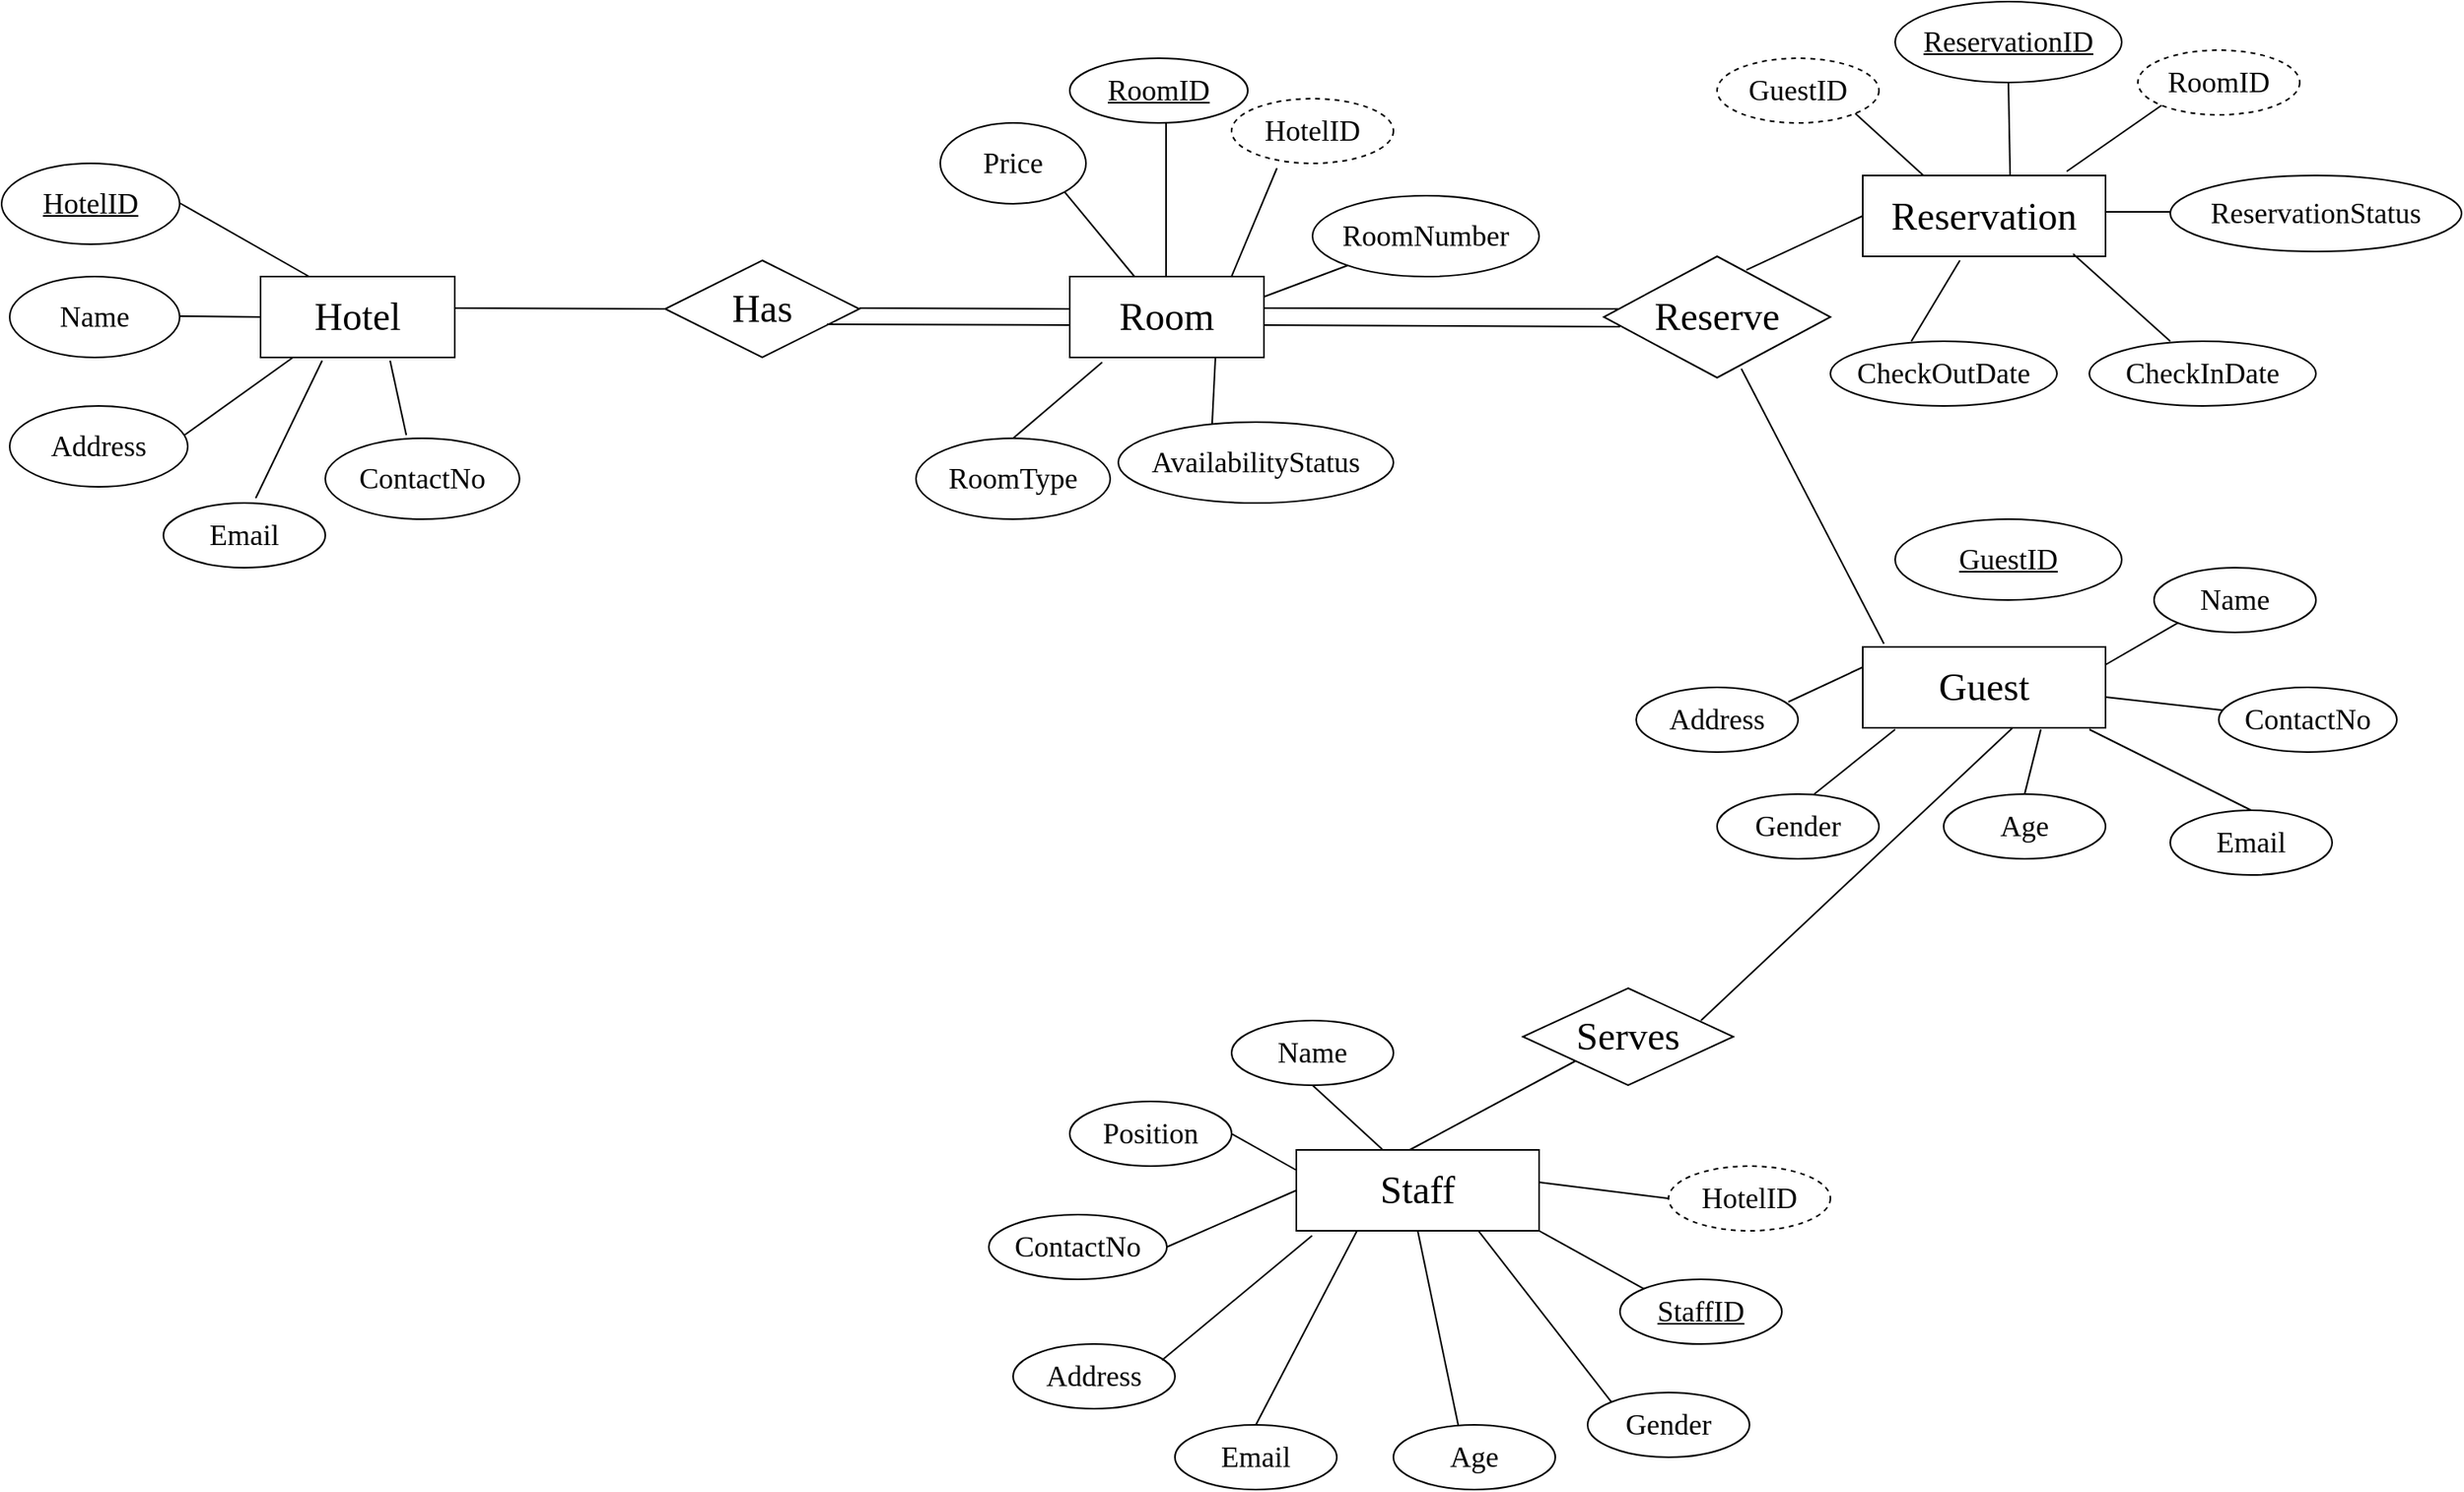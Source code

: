 <mxfile version="24.7.6">
  <diagram name="Page-1" id="jtvteJVmfs3ai3BGOIy0">
    <mxGraphModel dx="978" dy="1347" grid="1" gridSize="10" guides="1" tooltips="1" connect="1" arrows="1" fold="1" page="1" pageScale="1" pageWidth="1169" pageHeight="827" math="0" shadow="0">
      <root>
        <mxCell id="0" />
        <mxCell id="1" parent="0" />
        <mxCell id="dUWaoSSYVlly-yTtK20s-1" value="&lt;font style=&quot;font-size: 24px;&quot; face=&quot;Verdana&quot;&gt;Hotel&lt;/font&gt;" style="whiteSpace=wrap;html=1;align=center;" parent="1" vertex="1">
          <mxGeometry x="280" y="160" width="120" height="50" as="geometry" />
        </mxCell>
        <mxCell id="dUWaoSSYVlly-yTtK20s-2" value="&lt;font face=&quot;Verdana&quot; style=&quot;font-size: 18px;&quot;&gt;Name&lt;/font&gt;" style="ellipse;whiteSpace=wrap;html=1;align=center;" parent="1" vertex="1">
          <mxGeometry x="125" y="160" width="105" height="50" as="geometry" />
        </mxCell>
        <mxCell id="uV3Q8OEba61PmKA7GwV3-1" value="&lt;font style=&quot;font-size: 18px;&quot; face=&quot;Verdana&quot;&gt;HotelID&lt;/font&gt;" style="ellipse;whiteSpace=wrap;html=1;align=center;fontStyle=4;" vertex="1" parent="1">
          <mxGeometry x="120" y="90" width="110" height="50" as="geometry" />
        </mxCell>
        <mxCell id="uV3Q8OEba61PmKA7GwV3-2" value="&lt;font face=&quot;Verdana&quot; style=&quot;font-size: 18px;&quot;&gt;Address&lt;/font&gt;" style="ellipse;whiteSpace=wrap;html=1;align=center;" vertex="1" parent="1">
          <mxGeometry x="125" y="240" width="110" height="50" as="geometry" />
        </mxCell>
        <mxCell id="uV3Q8OEba61PmKA7GwV3-3" value="&lt;font style=&quot;font-size: 18px;&quot; face=&quot;Verdana&quot;&gt;Email&lt;/font&gt;" style="ellipse;whiteSpace=wrap;html=1;align=center;" vertex="1" parent="1">
          <mxGeometry x="220" y="300" width="100" height="40" as="geometry" />
        </mxCell>
        <mxCell id="uV3Q8OEba61PmKA7GwV3-4" value="&lt;font style=&quot;font-size: 18px;&quot; face=&quot;Verdana&quot;&gt;ContactNo&lt;/font&gt;" style="ellipse;whiteSpace=wrap;html=1;align=center;" vertex="1" parent="1">
          <mxGeometry x="320" y="260" width="120" height="50" as="geometry" />
        </mxCell>
        <mxCell id="uV3Q8OEba61PmKA7GwV3-7" value="" style="endArrow=none;html=1;rounded=0;entryX=0.25;entryY=0;entryDx=0;entryDy=0;" edge="1" parent="1" target="dUWaoSSYVlly-yTtK20s-1">
          <mxGeometry relative="1" as="geometry">
            <mxPoint x="230" y="114.5" as="sourcePoint" />
            <mxPoint x="390" y="114.5" as="targetPoint" />
          </mxGeometry>
        </mxCell>
        <mxCell id="uV3Q8OEba61PmKA7GwV3-8" value="" style="endArrow=none;html=1;rounded=0;entryX=0;entryY=0.5;entryDx=0;entryDy=0;" edge="1" parent="1" target="dUWaoSSYVlly-yTtK20s-1">
          <mxGeometry relative="1" as="geometry">
            <mxPoint x="230" y="184.5" as="sourcePoint" />
            <mxPoint x="390" y="184.5" as="targetPoint" />
          </mxGeometry>
        </mxCell>
        <mxCell id="uV3Q8OEba61PmKA7GwV3-9" value="" style="endArrow=none;html=1;rounded=0;exitX=0.982;exitY=0.36;exitDx=0;exitDy=0;exitPerimeter=0;entryX=0.167;entryY=1;entryDx=0;entryDy=0;entryPerimeter=0;" edge="1" parent="1" source="uV3Q8OEba61PmKA7GwV3-2" target="dUWaoSSYVlly-yTtK20s-1">
          <mxGeometry relative="1" as="geometry">
            <mxPoint x="370" y="220" as="sourcePoint" />
            <mxPoint x="530" y="220" as="targetPoint" />
          </mxGeometry>
        </mxCell>
        <mxCell id="uV3Q8OEba61PmKA7GwV3-10" value="" style="endArrow=none;html=1;rounded=0;exitX=0.57;exitY=-0.075;exitDx=0;exitDy=0;exitPerimeter=0;entryX=0.317;entryY=1.04;entryDx=0;entryDy=0;entryPerimeter=0;" edge="1" parent="1" source="uV3Q8OEba61PmKA7GwV3-3" target="dUWaoSSYVlly-yTtK20s-1">
          <mxGeometry relative="1" as="geometry">
            <mxPoint x="370" y="220" as="sourcePoint" />
            <mxPoint x="530" y="220" as="targetPoint" />
          </mxGeometry>
        </mxCell>
        <mxCell id="uV3Q8OEba61PmKA7GwV3-11" value="" style="endArrow=none;html=1;rounded=0;exitX=0.417;exitY=-0.04;exitDx=0;exitDy=0;exitPerimeter=0;entryX=0.667;entryY=1.04;entryDx=0;entryDy=0;entryPerimeter=0;" edge="1" parent="1" source="uV3Q8OEba61PmKA7GwV3-4" target="dUWaoSSYVlly-yTtK20s-1">
          <mxGeometry relative="1" as="geometry">
            <mxPoint x="370" y="220" as="sourcePoint" />
            <mxPoint x="530" y="220" as="targetPoint" />
          </mxGeometry>
        </mxCell>
        <mxCell id="uV3Q8OEba61PmKA7GwV3-12" value="&lt;font style=&quot;font-size: 24px;&quot; face=&quot;Verdana&quot;&gt;Has&lt;/font&gt;" style="shape=rhombus;perimeter=rhombusPerimeter;whiteSpace=wrap;html=1;align=center;" vertex="1" parent="1">
          <mxGeometry x="530" y="150" width="120" height="60" as="geometry" />
        </mxCell>
        <mxCell id="uV3Q8OEba61PmKA7GwV3-13" value="" style="endArrow=none;html=1;rounded=0;entryX=0;entryY=0.5;entryDx=0;entryDy=0;" edge="1" parent="1" target="uV3Q8OEba61PmKA7GwV3-12">
          <mxGeometry relative="1" as="geometry">
            <mxPoint x="400" y="179.5" as="sourcePoint" />
            <mxPoint x="530" y="180" as="targetPoint" />
          </mxGeometry>
        </mxCell>
        <mxCell id="uV3Q8OEba61PmKA7GwV3-14" value="" style="endArrow=none;html=1;rounded=0;" edge="1" parent="1">
          <mxGeometry relative="1" as="geometry">
            <mxPoint x="650" y="179.5" as="sourcePoint" />
            <mxPoint x="780" y="180" as="targetPoint" />
          </mxGeometry>
        </mxCell>
        <mxCell id="uV3Q8OEba61PmKA7GwV3-15" value="" style="endArrow=none;html=1;rounded=0;" edge="1" parent="1">
          <mxGeometry relative="1" as="geometry">
            <mxPoint x="630" y="189.5" as="sourcePoint" />
            <mxPoint x="780" y="190" as="targetPoint" />
          </mxGeometry>
        </mxCell>
        <mxCell id="uV3Q8OEba61PmKA7GwV3-16" value="&lt;font face=&quot;Verdana&quot;&gt;&lt;span style=&quot;font-size: 24px;&quot;&gt;Room&lt;/span&gt;&lt;/font&gt;" style="whiteSpace=wrap;html=1;align=center;" vertex="1" parent="1">
          <mxGeometry x="780" y="160" width="120" height="50" as="geometry" />
        </mxCell>
        <mxCell id="uV3Q8OEba61PmKA7GwV3-17" value="&lt;font style=&quot;font-size: 18px;&quot; face=&quot;Verdana&quot;&gt;RoomID&lt;/font&gt;" style="ellipse;whiteSpace=wrap;html=1;align=center;fontStyle=4;" vertex="1" parent="1">
          <mxGeometry x="780" y="25" width="110" height="40" as="geometry" />
        </mxCell>
        <mxCell id="uV3Q8OEba61PmKA7GwV3-18" value="&lt;font style=&quot;font-size: 18px;&quot; face=&quot;Verdana&quot;&gt;HotelID&lt;/font&gt;" style="ellipse;whiteSpace=wrap;html=1;align=center;dashed=1;" vertex="1" parent="1">
          <mxGeometry x="880" y="50" width="100" height="40" as="geometry" />
        </mxCell>
        <mxCell id="uV3Q8OEba61PmKA7GwV3-19" value="&lt;font face=&quot;Verdana&quot;&gt;&lt;span style=&quot;font-size: 18px;&quot;&gt;RoomType&lt;/span&gt;&lt;/font&gt;" style="ellipse;whiteSpace=wrap;html=1;align=center;" vertex="1" parent="1">
          <mxGeometry x="685" y="260" width="120" height="50" as="geometry" />
        </mxCell>
        <mxCell id="uV3Q8OEba61PmKA7GwV3-20" value="&lt;font face=&quot;Verdana&quot;&gt;&lt;span style=&quot;font-size: 18px;&quot;&gt;Price&lt;/span&gt;&lt;/font&gt;" style="ellipse;whiteSpace=wrap;html=1;align=center;" vertex="1" parent="1">
          <mxGeometry x="700" y="65" width="90" height="50" as="geometry" />
        </mxCell>
        <mxCell id="uV3Q8OEba61PmKA7GwV3-21" value="&lt;font style=&quot;font-size: 18px;&quot; face=&quot;Verdana&quot;&gt;AvailabilityStatus&lt;/font&gt;" style="ellipse;whiteSpace=wrap;html=1;align=center;" vertex="1" parent="1">
          <mxGeometry x="810" y="250" width="170" height="50" as="geometry" />
        </mxCell>
        <mxCell id="uV3Q8OEba61PmKA7GwV3-23" value="&lt;font style=&quot;font-size: 18px;&quot; face=&quot;Verdana&quot;&gt;RoomNumber&lt;/font&gt;" style="ellipse;whiteSpace=wrap;html=1;align=center;" vertex="1" parent="1">
          <mxGeometry x="930" y="110" width="140" height="50" as="geometry" />
        </mxCell>
        <mxCell id="uV3Q8OEba61PmKA7GwV3-24" value="" style="endArrow=none;html=1;rounded=0;exitX=1;exitY=1;exitDx=0;exitDy=0;" edge="1" parent="1" source="uV3Q8OEba61PmKA7GwV3-20">
          <mxGeometry relative="1" as="geometry">
            <mxPoint x="790" y="90" as="sourcePoint" />
            <mxPoint x="820" y="160" as="targetPoint" />
          </mxGeometry>
        </mxCell>
        <mxCell id="uV3Q8OEba61PmKA7GwV3-25" value="" style="endArrow=none;html=1;rounded=0;entryX=0.833;entryY=0;entryDx=0;entryDy=0;entryPerimeter=0;exitX=0.28;exitY=1.075;exitDx=0;exitDy=0;exitPerimeter=0;" edge="1" parent="1" source="uV3Q8OEba61PmKA7GwV3-18" target="uV3Q8OEba61PmKA7GwV3-16">
          <mxGeometry relative="1" as="geometry">
            <mxPoint x="910" y="110" as="sourcePoint" />
            <mxPoint x="940" y="180" as="targetPoint" />
          </mxGeometry>
        </mxCell>
        <mxCell id="uV3Q8OEba61PmKA7GwV3-26" value="" style="endArrow=none;html=1;rounded=0;" edge="1" parent="1">
          <mxGeometry relative="1" as="geometry">
            <mxPoint x="839.5" y="65" as="sourcePoint" />
            <mxPoint x="839.5" y="160" as="targetPoint" />
          </mxGeometry>
        </mxCell>
        <mxCell id="uV3Q8OEba61PmKA7GwV3-27" value="" style="endArrow=none;html=1;rounded=0;exitX=0.5;exitY=0;exitDx=0;exitDy=0;entryX=0.167;entryY=1.06;entryDx=0;entryDy=0;entryPerimeter=0;" edge="1" parent="1" source="uV3Q8OEba61PmKA7GwV3-19" target="uV3Q8OEba61PmKA7GwV3-16">
          <mxGeometry relative="1" as="geometry">
            <mxPoint x="710" y="200" as="sourcePoint" />
            <mxPoint x="870" y="200" as="targetPoint" />
          </mxGeometry>
        </mxCell>
        <mxCell id="uV3Q8OEba61PmKA7GwV3-28" value="" style="endArrow=none;html=1;rounded=0;entryX=0.75;entryY=1;entryDx=0;entryDy=0;exitX=0.341;exitY=0.02;exitDx=0;exitDy=0;exitPerimeter=0;" edge="1" parent="1" source="uV3Q8OEba61PmKA7GwV3-21" target="uV3Q8OEba61PmKA7GwV3-16">
          <mxGeometry relative="1" as="geometry">
            <mxPoint x="710" y="200" as="sourcePoint" />
            <mxPoint x="870" y="200" as="targetPoint" />
          </mxGeometry>
        </mxCell>
        <mxCell id="uV3Q8OEba61PmKA7GwV3-30" value="" style="endArrow=none;html=1;rounded=0;exitX=1;exitY=0.25;exitDx=0;exitDy=0;" edge="1" parent="1" source="uV3Q8OEba61PmKA7GwV3-16" target="uV3Q8OEba61PmKA7GwV3-23">
          <mxGeometry relative="1" as="geometry">
            <mxPoint x="920" y="179.5" as="sourcePoint" />
            <mxPoint x="1080" y="179.5" as="targetPoint" />
          </mxGeometry>
        </mxCell>
        <mxCell id="uV3Q8OEba61PmKA7GwV3-31" value="" style="endArrow=none;html=1;rounded=0;" edge="1" parent="1">
          <mxGeometry relative="1" as="geometry">
            <mxPoint x="900" y="179.5" as="sourcePoint" />
            <mxPoint x="1120" y="180" as="targetPoint" />
          </mxGeometry>
        </mxCell>
        <mxCell id="uV3Q8OEba61PmKA7GwV3-32" value="" style="endArrow=none;html=1;rounded=0;" edge="1" parent="1">
          <mxGeometry relative="1" as="geometry">
            <mxPoint x="900" y="190" as="sourcePoint" />
            <mxPoint x="1120" y="191" as="targetPoint" />
          </mxGeometry>
        </mxCell>
        <mxCell id="uV3Q8OEba61PmKA7GwV3-33" value="&lt;font face=&quot;Verdana&quot; style=&quot;font-size: 24px;&quot;&gt;Reserve&lt;/font&gt;" style="shape=rhombus;perimeter=rhombusPerimeter;whiteSpace=wrap;html=1;align=center;" vertex="1" parent="1">
          <mxGeometry x="1110" y="147.5" width="140" height="75" as="geometry" />
        </mxCell>
        <mxCell id="uV3Q8OEba61PmKA7GwV3-34" value="&lt;font face=&quot;Verdana&quot;&gt;&lt;span style=&quot;font-size: 24px;&quot;&gt;Reservation&lt;/span&gt;&lt;/font&gt;" style="whiteSpace=wrap;html=1;align=center;" vertex="1" parent="1">
          <mxGeometry x="1270" y="97.5" width="150" height="50" as="geometry" />
        </mxCell>
        <mxCell id="uV3Q8OEba61PmKA7GwV3-35" value="&lt;font style=&quot;font-size: 18px;&quot; face=&quot;Verdana&quot;&gt;ReservationID&lt;/font&gt;" style="ellipse;whiteSpace=wrap;html=1;align=center;fontStyle=4;" vertex="1" parent="1">
          <mxGeometry x="1290" y="-10" width="140" height="50" as="geometry" />
        </mxCell>
        <mxCell id="uV3Q8OEba61PmKA7GwV3-36" value="&lt;font style=&quot;font-size: 18px;&quot; face=&quot;Verdana&quot;&gt;GuestID&lt;/font&gt;" style="ellipse;whiteSpace=wrap;html=1;align=center;dashed=1;" vertex="1" parent="1">
          <mxGeometry x="1180" y="25" width="100" height="40" as="geometry" />
        </mxCell>
        <mxCell id="uV3Q8OEba61PmKA7GwV3-37" value="&lt;font style=&quot;font-size: 18px;&quot; face=&quot;Verdana&quot;&gt;RoomID&lt;/font&gt;" style="ellipse;whiteSpace=wrap;html=1;align=center;dashed=1;" vertex="1" parent="1">
          <mxGeometry x="1440" y="20" width="100" height="40" as="geometry" />
        </mxCell>
        <mxCell id="uV3Q8OEba61PmKA7GwV3-38" value="" style="endArrow=none;html=1;rounded=0;entryX=0.607;entryY=-0.01;entryDx=0;entryDy=0;entryPerimeter=0;" edge="1" parent="1" target="uV3Q8OEba61PmKA7GwV3-34">
          <mxGeometry relative="1" as="geometry">
            <mxPoint x="1360" y="40" as="sourcePoint" />
            <mxPoint x="1520" y="40" as="targetPoint" />
          </mxGeometry>
        </mxCell>
        <mxCell id="uV3Q8OEba61PmKA7GwV3-39" value="" style="endArrow=none;html=1;rounded=0;entryX=0.25;entryY=0;entryDx=0;entryDy=0;exitX=1;exitY=1;exitDx=0;exitDy=0;" edge="1" parent="1" source="uV3Q8OEba61PmKA7GwV3-36" target="uV3Q8OEba61PmKA7GwV3-34">
          <mxGeometry relative="1" as="geometry">
            <mxPoint x="1280" y="50" as="sourcePoint" />
            <mxPoint x="1440" y="50" as="targetPoint" />
          </mxGeometry>
        </mxCell>
        <mxCell id="uV3Q8OEba61PmKA7GwV3-40" value="" style="endArrow=none;html=1;rounded=0;entryX=0.84;entryY=-0.05;entryDx=0;entryDy=0;entryPerimeter=0;exitX=0;exitY=1;exitDx=0;exitDy=0;" edge="1" parent="1" source="uV3Q8OEba61PmKA7GwV3-37" target="uV3Q8OEba61PmKA7GwV3-34">
          <mxGeometry relative="1" as="geometry">
            <mxPoint x="1450" y="60" as="sourcePoint" />
            <mxPoint x="1610" y="60" as="targetPoint" />
          </mxGeometry>
        </mxCell>
        <mxCell id="uV3Q8OEba61PmKA7GwV3-41" value="" style="endArrow=none;html=1;rounded=0;entryX=0;entryY=0.5;entryDx=0;entryDy=0;exitX=0.629;exitY=0.113;exitDx=0;exitDy=0;exitPerimeter=0;" edge="1" parent="1" source="uV3Q8OEba61PmKA7GwV3-33" target="uV3Q8OEba61PmKA7GwV3-34">
          <mxGeometry relative="1" as="geometry">
            <mxPoint x="1190" y="160" as="sourcePoint" />
            <mxPoint x="1350" y="160" as="targetPoint" />
          </mxGeometry>
        </mxCell>
        <mxCell id="uV3Q8OEba61PmKA7GwV3-42" value="&lt;font style=&quot;font-size: 18px;&quot; face=&quot;Verdana&quot;&gt;ReservationStatus&lt;/font&gt;" style="ellipse;whiteSpace=wrap;html=1;align=center;" vertex="1" parent="1">
          <mxGeometry x="1460" y="97.5" width="180" height="47" as="geometry" />
        </mxCell>
        <mxCell id="uV3Q8OEba61PmKA7GwV3-43" value="&lt;font style=&quot;font-size: 18px;&quot; face=&quot;Verdana&quot;&gt;CheckInDate&lt;/font&gt;" style="ellipse;whiteSpace=wrap;html=1;align=center;" vertex="1" parent="1">
          <mxGeometry x="1410" y="200" width="140" height="40" as="geometry" />
        </mxCell>
        <mxCell id="uV3Q8OEba61PmKA7GwV3-44" value="&lt;font style=&quot;font-size: 18px;&quot; face=&quot;Verdana&quot;&gt;CheckOutDate&lt;/font&gt;" style="ellipse;whiteSpace=wrap;html=1;align=center;" vertex="1" parent="1">
          <mxGeometry x="1250" y="200" width="140" height="40" as="geometry" />
        </mxCell>
        <mxCell id="uV3Q8OEba61PmKA7GwV3-45" value="" style="endArrow=none;html=1;rounded=0;entryX=0.4;entryY=1.05;entryDx=0;entryDy=0;entryPerimeter=0;" edge="1" parent="1" target="uV3Q8OEba61PmKA7GwV3-34">
          <mxGeometry relative="1" as="geometry">
            <mxPoint x="1300" y="200" as="sourcePoint" />
            <mxPoint x="1460" y="200" as="targetPoint" />
          </mxGeometry>
        </mxCell>
        <mxCell id="uV3Q8OEba61PmKA7GwV3-46" value="" style="endArrow=none;html=1;rounded=0;" edge="1" parent="1">
          <mxGeometry relative="1" as="geometry">
            <mxPoint x="1460" y="200" as="sourcePoint" />
            <mxPoint x="1400" y="146" as="targetPoint" />
          </mxGeometry>
        </mxCell>
        <mxCell id="uV3Q8OEba61PmKA7GwV3-47" value="" style="endArrow=none;html=1;rounded=0;" edge="1" parent="1">
          <mxGeometry relative="1" as="geometry">
            <mxPoint x="1420" y="120" as="sourcePoint" />
            <mxPoint x="1460" y="120" as="targetPoint" />
          </mxGeometry>
        </mxCell>
        <mxCell id="uV3Q8OEba61PmKA7GwV3-48" value="&lt;font face=&quot;Verdana&quot;&gt;&lt;span style=&quot;font-size: 24px;&quot;&gt;Guest&lt;/span&gt;&lt;/font&gt;" style="whiteSpace=wrap;html=1;align=center;" vertex="1" parent="1">
          <mxGeometry x="1270" y="389" width="150" height="50" as="geometry" />
        </mxCell>
        <mxCell id="uV3Q8OEba61PmKA7GwV3-49" value="" style="endArrow=none;html=1;rounded=0;entryX=0.087;entryY=-0.04;entryDx=0;entryDy=0;entryPerimeter=0;exitX=0.607;exitY=0.927;exitDx=0;exitDy=0;exitPerimeter=0;" edge="1" parent="1" source="uV3Q8OEba61PmKA7GwV3-33" target="uV3Q8OEba61PmKA7GwV3-48">
          <mxGeometry relative="1" as="geometry">
            <mxPoint x="1196" y="220" as="sourcePoint" />
            <mxPoint x="1360" y="220" as="targetPoint" />
          </mxGeometry>
        </mxCell>
        <mxCell id="uV3Q8OEba61PmKA7GwV3-50" value="&lt;font style=&quot;font-size: 18px;&quot; face=&quot;Verdana&quot;&gt;GuestID&lt;/font&gt;" style="ellipse;whiteSpace=wrap;html=1;align=center;fontStyle=4;" vertex="1" parent="1">
          <mxGeometry x="1290" y="310" width="140" height="50" as="geometry" />
        </mxCell>
        <mxCell id="uV3Q8OEba61PmKA7GwV3-51" value="&lt;font style=&quot;font-size: 18px;&quot; face=&quot;Verdana&quot;&gt;Name&lt;/font&gt;" style="ellipse;whiteSpace=wrap;html=1;align=center;" vertex="1" parent="1">
          <mxGeometry x="1450" y="340" width="100" height="40" as="geometry" />
        </mxCell>
        <mxCell id="uV3Q8OEba61PmKA7GwV3-52" value="&lt;font style=&quot;font-size: 18px;&quot; face=&quot;Verdana&quot;&gt;Address&lt;/font&gt;" style="ellipse;whiteSpace=wrap;html=1;align=center;" vertex="1" parent="1">
          <mxGeometry x="1130" y="414" width="100" height="40" as="geometry" />
        </mxCell>
        <mxCell id="uV3Q8OEba61PmKA7GwV3-53" value="&lt;font style=&quot;font-size: 18px;&quot; face=&quot;Verdana&quot;&gt;Gender&lt;/font&gt;" style="ellipse;whiteSpace=wrap;html=1;align=center;" vertex="1" parent="1">
          <mxGeometry x="1180" y="480" width="100" height="40" as="geometry" />
        </mxCell>
        <mxCell id="uV3Q8OEba61PmKA7GwV3-54" value="&lt;font style=&quot;font-size: 18px;&quot; face=&quot;Verdana&quot;&gt;Age&lt;/font&gt;" style="ellipse;whiteSpace=wrap;html=1;align=center;" vertex="1" parent="1">
          <mxGeometry x="1320" y="480" width="100" height="40" as="geometry" />
        </mxCell>
        <mxCell id="uV3Q8OEba61PmKA7GwV3-55" value="&lt;font style=&quot;font-size: 18px;&quot; face=&quot;Verdana&quot;&gt;ContactNo&lt;/font&gt;" style="ellipse;whiteSpace=wrap;html=1;align=center;" vertex="1" parent="1">
          <mxGeometry x="1490" y="414" width="110" height="40" as="geometry" />
        </mxCell>
        <mxCell id="uV3Q8OEba61PmKA7GwV3-56" value="&lt;font style=&quot;font-size: 18px;&quot; face=&quot;Verdana&quot;&gt;Email&lt;/font&gt;" style="ellipse;whiteSpace=wrap;html=1;align=center;" vertex="1" parent="1">
          <mxGeometry x="1460" y="490" width="100" height="40" as="geometry" />
        </mxCell>
        <mxCell id="uV3Q8OEba61PmKA7GwV3-57" value="" style="endArrow=none;html=1;rounded=0;entryX=0;entryY=1;entryDx=0;entryDy=0;" edge="1" parent="1" target="uV3Q8OEba61PmKA7GwV3-51">
          <mxGeometry relative="1" as="geometry">
            <mxPoint x="1420" y="400" as="sourcePoint" />
            <mxPoint x="1580" y="400" as="targetPoint" />
          </mxGeometry>
        </mxCell>
        <mxCell id="uV3Q8OEba61PmKA7GwV3-58" value="" style="endArrow=none;html=1;rounded=0;" edge="1" parent="1" target="uV3Q8OEba61PmKA7GwV3-55">
          <mxGeometry relative="1" as="geometry">
            <mxPoint x="1420" y="420" as="sourcePoint" />
            <mxPoint x="1580" y="420" as="targetPoint" />
          </mxGeometry>
        </mxCell>
        <mxCell id="uV3Q8OEba61PmKA7GwV3-59" value="" style="endArrow=none;html=1;rounded=0;" edge="1" parent="1">
          <mxGeometry relative="1" as="geometry">
            <mxPoint x="1240" y="480" as="sourcePoint" />
            <mxPoint x="1290" y="440" as="targetPoint" />
          </mxGeometry>
        </mxCell>
        <mxCell id="uV3Q8OEba61PmKA7GwV3-60" value="" style="endArrow=none;html=1;rounded=0;" edge="1" parent="1">
          <mxGeometry relative="1" as="geometry">
            <mxPoint x="1370" y="480" as="sourcePoint" />
            <mxPoint x="1380" y="440" as="targetPoint" />
          </mxGeometry>
        </mxCell>
        <mxCell id="uV3Q8OEba61PmKA7GwV3-61" value="" style="endArrow=none;html=1;rounded=0;entryX=0.5;entryY=0;entryDx=0;entryDy=0;" edge="1" parent="1" target="uV3Q8OEba61PmKA7GwV3-56">
          <mxGeometry relative="1" as="geometry">
            <mxPoint x="1410" y="440" as="sourcePoint" />
            <mxPoint x="1570" y="440" as="targetPoint" />
          </mxGeometry>
        </mxCell>
        <mxCell id="uV3Q8OEba61PmKA7GwV3-62" value="" style="endArrow=none;html=1;rounded=0;entryX=0;entryY=0.25;entryDx=0;entryDy=0;exitX=0.94;exitY=0.225;exitDx=0;exitDy=0;exitPerimeter=0;" edge="1" parent="1" source="uV3Q8OEba61PmKA7GwV3-52" target="uV3Q8OEba61PmKA7GwV3-48">
          <mxGeometry relative="1" as="geometry">
            <mxPoint x="1230" y="430" as="sourcePoint" />
            <mxPoint x="1390" y="430" as="targetPoint" />
          </mxGeometry>
        </mxCell>
        <mxCell id="uV3Q8OEba61PmKA7GwV3-63" value="&lt;font face=&quot;Verdana&quot;&gt;&lt;span style=&quot;font-size: 24px;&quot;&gt;Serves&lt;/span&gt;&lt;/font&gt;" style="shape=rhombus;perimeter=rhombusPerimeter;whiteSpace=wrap;html=1;align=center;" vertex="1" parent="1">
          <mxGeometry x="1060" y="600" width="130" height="60" as="geometry" />
        </mxCell>
        <mxCell id="uV3Q8OEba61PmKA7GwV3-64" value="" style="endArrow=none;html=1;rounded=0;" edge="1" parent="1">
          <mxGeometry relative="1" as="geometry">
            <mxPoint x="1170" y="620" as="sourcePoint" />
            <mxPoint x="1362.62" y="439" as="targetPoint" />
          </mxGeometry>
        </mxCell>
        <mxCell id="uV3Q8OEba61PmKA7GwV3-65" value="&lt;font face=&quot;Verdana&quot;&gt;&lt;span style=&quot;font-size: 24px;&quot;&gt;Staff&lt;/span&gt;&lt;/font&gt;" style="whiteSpace=wrap;html=1;align=center;" vertex="1" parent="1">
          <mxGeometry x="920" y="700" width="150" height="50" as="geometry" />
        </mxCell>
        <mxCell id="uV3Q8OEba61PmKA7GwV3-66" value="" style="endArrow=none;html=1;rounded=0;entryX=0;entryY=1;entryDx=0;entryDy=0;" edge="1" parent="1" target="uV3Q8OEba61PmKA7GwV3-63">
          <mxGeometry relative="1" as="geometry">
            <mxPoint x="990" y="700" as="sourcePoint" />
            <mxPoint x="1150" y="700" as="targetPoint" />
          </mxGeometry>
        </mxCell>
        <mxCell id="uV3Q8OEba61PmKA7GwV3-67" value="&lt;font style=&quot;font-size: 18px;&quot; face=&quot;Verdana&quot;&gt;Address&lt;/font&gt;" style="ellipse;whiteSpace=wrap;html=1;align=center;" vertex="1" parent="1">
          <mxGeometry x="745" y="820" width="100" height="40" as="geometry" />
        </mxCell>
        <mxCell id="uV3Q8OEba61PmKA7GwV3-68" value="&lt;font style=&quot;font-size: 18px;&quot; face=&quot;Verdana&quot;&gt;Email&lt;/font&gt;" style="ellipse;whiteSpace=wrap;html=1;align=center;" vertex="1" parent="1">
          <mxGeometry x="845" y="870" width="100" height="40" as="geometry" />
        </mxCell>
        <mxCell id="uV3Q8OEba61PmKA7GwV3-69" value="&lt;font style=&quot;font-size: 18px;&quot; face=&quot;Verdana&quot;&gt;Age&lt;/font&gt;" style="ellipse;whiteSpace=wrap;html=1;align=center;" vertex="1" parent="1">
          <mxGeometry x="980" y="870" width="100" height="40" as="geometry" />
        </mxCell>
        <mxCell id="uV3Q8OEba61PmKA7GwV3-70" value="&lt;font style=&quot;font-size: 18px;&quot; face=&quot;Verdana&quot;&gt;Gender&lt;/font&gt;" style="ellipse;whiteSpace=wrap;html=1;align=center;" vertex="1" parent="1">
          <mxGeometry x="1100" y="850" width="100" height="40" as="geometry" />
        </mxCell>
        <mxCell id="uV3Q8OEba61PmKA7GwV3-71" value="&lt;font style=&quot;font-size: 18px;&quot; face=&quot;Verdana&quot;&gt;ContactNo&lt;/font&gt;" style="ellipse;whiteSpace=wrap;html=1;align=center;" vertex="1" parent="1">
          <mxGeometry x="730" y="740" width="110" height="40" as="geometry" />
        </mxCell>
        <mxCell id="uV3Q8OEba61PmKA7GwV3-72" value="&lt;font style=&quot;font-size: 18px;&quot; face=&quot;Verdana&quot;&gt;Position&lt;/font&gt;" style="ellipse;whiteSpace=wrap;html=1;align=center;" vertex="1" parent="1">
          <mxGeometry x="780" y="670" width="100" height="40" as="geometry" />
        </mxCell>
        <mxCell id="uV3Q8OEba61PmKA7GwV3-73" value="&lt;font style=&quot;font-size: 18px;&quot; face=&quot;Verdana&quot;&gt;Name&lt;/font&gt;" style="ellipse;whiteSpace=wrap;html=1;align=center;" vertex="1" parent="1">
          <mxGeometry x="880" y="620" width="100" height="40" as="geometry" />
        </mxCell>
        <mxCell id="uV3Q8OEba61PmKA7GwV3-74" value="&lt;font style=&quot;font-size: 18px;&quot; face=&quot;Verdana&quot;&gt;StaffID&lt;/font&gt;" style="ellipse;whiteSpace=wrap;html=1;align=center;fontStyle=4;" vertex="1" parent="1">
          <mxGeometry x="1120" y="780" width="100" height="40" as="geometry" />
        </mxCell>
        <mxCell id="uV3Q8OEba61PmKA7GwV3-75" value="&lt;font style=&quot;font-size: 18px;&quot; face=&quot;Verdana&quot;&gt;HotelID&lt;/font&gt;" style="ellipse;whiteSpace=wrap;html=1;align=center;dashed=1;" vertex="1" parent="1">
          <mxGeometry x="1150" y="710" width="100" height="40" as="geometry" />
        </mxCell>
        <mxCell id="uV3Q8OEba61PmKA7GwV3-77" value="" style="endArrow=none;html=1;rounded=0;exitX=0.5;exitY=0;exitDx=0;exitDy=0;entryX=0.25;entryY=1;entryDx=0;entryDy=0;" edge="1" parent="1" source="uV3Q8OEba61PmKA7GwV3-68" target="uV3Q8OEba61PmKA7GwV3-65">
          <mxGeometry relative="1" as="geometry">
            <mxPoint x="970" y="680" as="sourcePoint" />
            <mxPoint x="1130" y="680" as="targetPoint" />
          </mxGeometry>
        </mxCell>
        <mxCell id="uV3Q8OEba61PmKA7GwV3-78" value="" style="endArrow=none;html=1;rounded=0;exitX=0.5;exitY=0;exitDx=0;exitDy=0;entryX=0.065;entryY=1.06;entryDx=0;entryDy=0;entryPerimeter=0;" edge="1" parent="1" target="uV3Q8OEba61PmKA7GwV3-65">
          <mxGeometry relative="1" as="geometry">
            <mxPoint x="837" y="830" as="sourcePoint" />
            <mxPoint x="900" y="710" as="targetPoint" />
          </mxGeometry>
        </mxCell>
        <mxCell id="uV3Q8OEba61PmKA7GwV3-80" value="" style="endArrow=none;html=1;rounded=0;entryX=0.5;entryY=1;entryDx=0;entryDy=0;exitX=0.4;exitY=0;exitDx=0;exitDy=0;exitPerimeter=0;" edge="1" parent="1" source="uV3Q8OEba61PmKA7GwV3-69" target="uV3Q8OEba61PmKA7GwV3-65">
          <mxGeometry relative="1" as="geometry">
            <mxPoint x="934" y="883" as="sourcePoint" />
            <mxPoint x="1003" y="760" as="targetPoint" />
          </mxGeometry>
        </mxCell>
        <mxCell id="uV3Q8OEba61PmKA7GwV3-81" value="" style="endArrow=none;html=1;rounded=0;entryX=0.75;entryY=1;entryDx=0;entryDy=0;exitX=0;exitY=0;exitDx=0;exitDy=0;" edge="1" parent="1" source="uV3Q8OEba61PmKA7GwV3-70" target="uV3Q8OEba61PmKA7GwV3-65">
          <mxGeometry relative="1" as="geometry">
            <mxPoint x="944" y="893" as="sourcePoint" />
            <mxPoint x="1013" y="770" as="targetPoint" />
          </mxGeometry>
        </mxCell>
        <mxCell id="uV3Q8OEba61PmKA7GwV3-82" value="" style="endArrow=none;html=1;rounded=0;entryX=1;entryY=1;entryDx=0;entryDy=0;exitX=0;exitY=0;exitDx=0;exitDy=0;" edge="1" parent="1" source="uV3Q8OEba61PmKA7GwV3-74" target="uV3Q8OEba61PmKA7GwV3-65">
          <mxGeometry relative="1" as="geometry">
            <mxPoint x="954" y="903" as="sourcePoint" />
            <mxPoint x="1023" y="780" as="targetPoint" />
          </mxGeometry>
        </mxCell>
        <mxCell id="uV3Q8OEba61PmKA7GwV3-83" value="" style="endArrow=none;html=1;rounded=0;entryX=0;entryY=0.5;entryDx=0;entryDy=0;" edge="1" parent="1" target="uV3Q8OEba61PmKA7GwV3-75">
          <mxGeometry relative="1" as="geometry">
            <mxPoint x="1070" y="720" as="sourcePoint" />
            <mxPoint x="1230" y="720" as="targetPoint" />
          </mxGeometry>
        </mxCell>
        <mxCell id="uV3Q8OEba61PmKA7GwV3-84" value="" style="endArrow=none;html=1;rounded=0;entryX=0;entryY=0.5;entryDx=0;entryDy=0;" edge="1" parent="1" target="uV3Q8OEba61PmKA7GwV3-65">
          <mxGeometry relative="1" as="geometry">
            <mxPoint x="840" y="760" as="sourcePoint" />
            <mxPoint x="1000" y="760" as="targetPoint" />
          </mxGeometry>
        </mxCell>
        <mxCell id="uV3Q8OEba61PmKA7GwV3-85" value="" style="endArrow=none;html=1;rounded=0;entryX=0;entryY=0.25;entryDx=0;entryDy=0;" edge="1" parent="1" target="uV3Q8OEba61PmKA7GwV3-65">
          <mxGeometry relative="1" as="geometry">
            <mxPoint x="880" y="690" as="sourcePoint" />
            <mxPoint x="1040" y="690" as="targetPoint" />
          </mxGeometry>
        </mxCell>
        <mxCell id="uV3Q8OEba61PmKA7GwV3-86" value="" style="endArrow=none;html=1;rounded=0;entryX=0.354;entryY=-0.007;entryDx=0;entryDy=0;entryPerimeter=0;" edge="1" parent="1" target="uV3Q8OEba61PmKA7GwV3-65">
          <mxGeometry relative="1" as="geometry">
            <mxPoint x="930" y="660" as="sourcePoint" />
            <mxPoint x="1090" y="660" as="targetPoint" />
          </mxGeometry>
        </mxCell>
      </root>
    </mxGraphModel>
  </diagram>
</mxfile>
